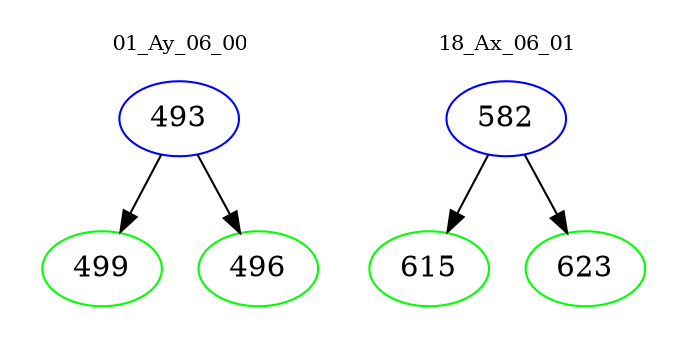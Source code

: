 digraph{
subgraph cluster_0 {
color = white
label = "01_Ay_06_00";
fontsize=10;
T0_493 [label="493", color="blue"]
T0_493 -> T0_499 [color="black"]
T0_499 [label="499", color="green"]
T0_493 -> T0_496 [color="black"]
T0_496 [label="496", color="green"]
}
subgraph cluster_1 {
color = white
label = "18_Ax_06_01";
fontsize=10;
T1_582 [label="582", color="blue"]
T1_582 -> T1_615 [color="black"]
T1_615 [label="615", color="green"]
T1_582 -> T1_623 [color="black"]
T1_623 [label="623", color="green"]
}
}
